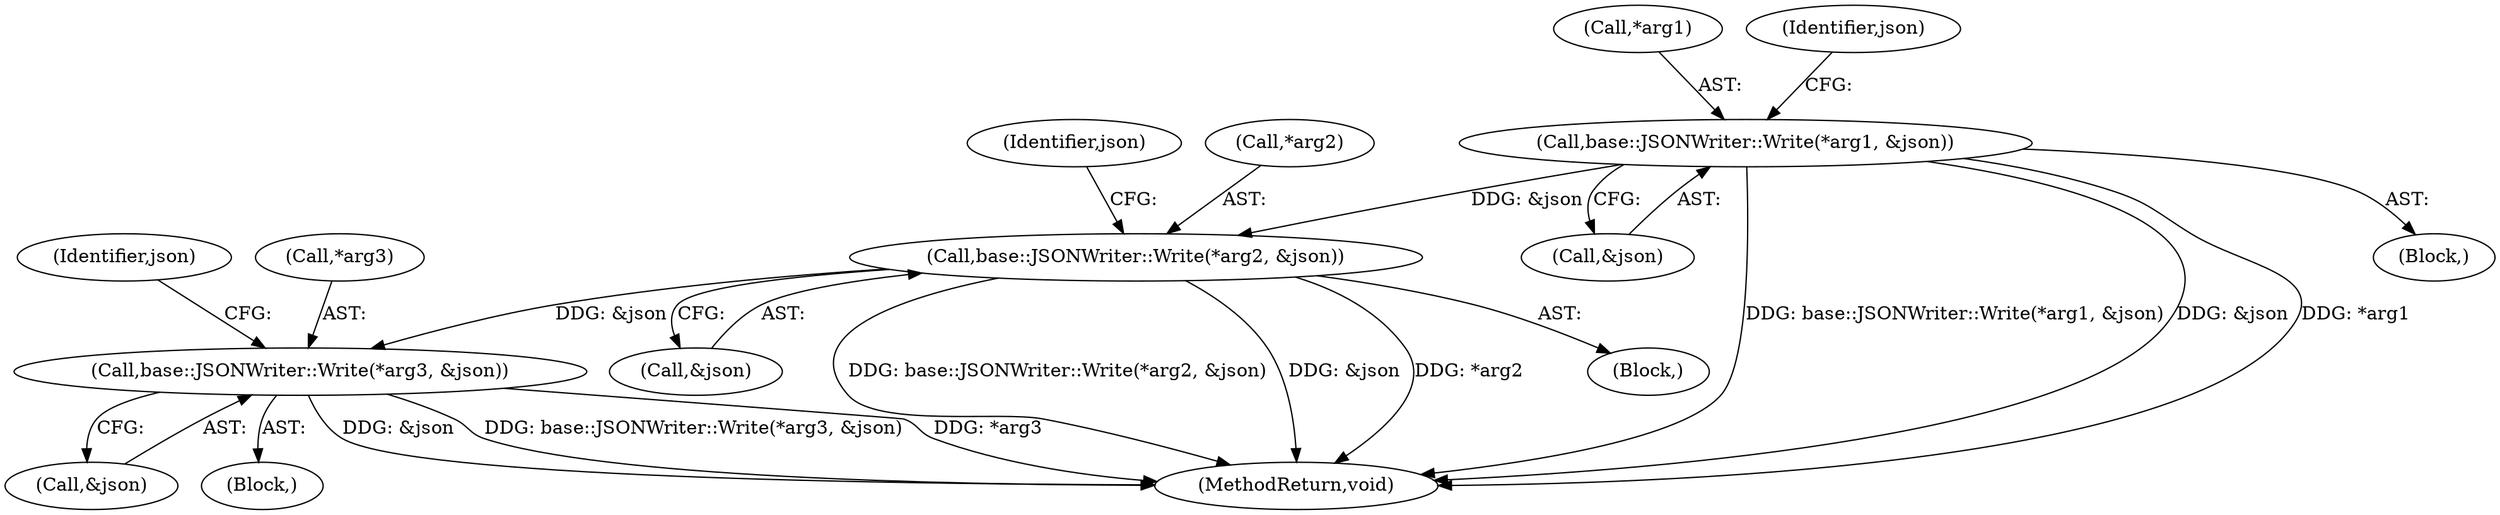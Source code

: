 digraph "0_Chrome_eea3300239f0b53e172a320eb8de59d0bea65f27@pointer" {
"1000126" [label="(Call,base::JSONWriter::Write(*arg1, &json))"];
"1000136" [label="(Call,base::JSONWriter::Write(*arg2, &json))"];
"1000146" [label="(Call,base::JSONWriter::Write(*arg3, &json))"];
"1000152" [label="(Identifier,json)"];
"1000142" [label="(Identifier,json)"];
"1000126" [label="(Call,base::JSONWriter::Write(*arg1, &json))"];
"1000147" [label="(Call,*arg3)"];
"1000127" [label="(Call,*arg1)"];
"1000149" [label="(Call,&json)"];
"1000129" [label="(Call,&json)"];
"1000139" [label="(Call,&json)"];
"1000132" [label="(Identifier,json)"];
"1000158" [label="(MethodReturn,void)"];
"1000135" [label="(Block,)"];
"1000124" [label="(Block,)"];
"1000137" [label="(Call,*arg2)"];
"1000136" [label="(Call,base::JSONWriter::Write(*arg2, &json))"];
"1000146" [label="(Call,base::JSONWriter::Write(*arg3, &json))"];
"1000145" [label="(Block,)"];
"1000126" -> "1000124"  [label="AST: "];
"1000126" -> "1000129"  [label="CFG: "];
"1000127" -> "1000126"  [label="AST: "];
"1000129" -> "1000126"  [label="AST: "];
"1000132" -> "1000126"  [label="CFG: "];
"1000126" -> "1000158"  [label="DDG: base::JSONWriter::Write(*arg1, &json)"];
"1000126" -> "1000158"  [label="DDG: &json"];
"1000126" -> "1000158"  [label="DDG: *arg1"];
"1000126" -> "1000136"  [label="DDG: &json"];
"1000136" -> "1000135"  [label="AST: "];
"1000136" -> "1000139"  [label="CFG: "];
"1000137" -> "1000136"  [label="AST: "];
"1000139" -> "1000136"  [label="AST: "];
"1000142" -> "1000136"  [label="CFG: "];
"1000136" -> "1000158"  [label="DDG: base::JSONWriter::Write(*arg2, &json)"];
"1000136" -> "1000158"  [label="DDG: &json"];
"1000136" -> "1000158"  [label="DDG: *arg2"];
"1000136" -> "1000146"  [label="DDG: &json"];
"1000146" -> "1000145"  [label="AST: "];
"1000146" -> "1000149"  [label="CFG: "];
"1000147" -> "1000146"  [label="AST: "];
"1000149" -> "1000146"  [label="AST: "];
"1000152" -> "1000146"  [label="CFG: "];
"1000146" -> "1000158"  [label="DDG: &json"];
"1000146" -> "1000158"  [label="DDG: base::JSONWriter::Write(*arg3, &json)"];
"1000146" -> "1000158"  [label="DDG: *arg3"];
}
